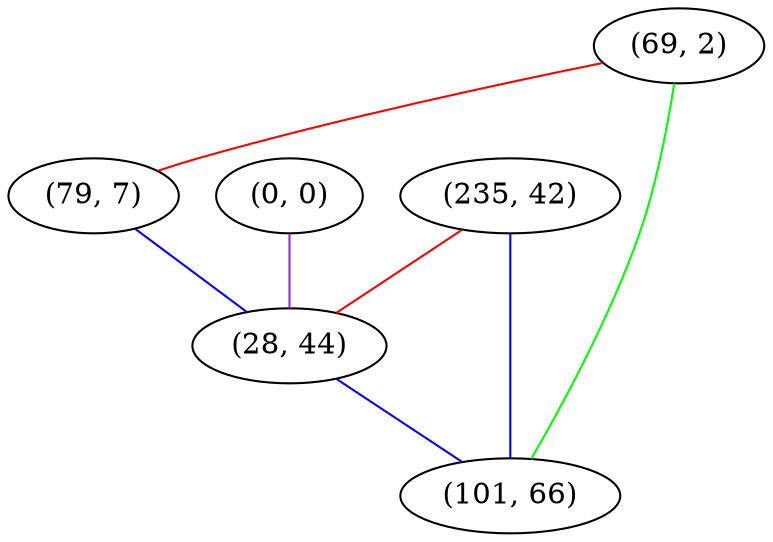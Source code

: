 graph "" {
"(235, 42)";
"(0, 0)";
"(69, 2)";
"(79, 7)";
"(28, 44)";
"(101, 66)";
"(235, 42)" -- "(28, 44)"  [color=red, key=0, weight=1];
"(235, 42)" -- "(101, 66)"  [color=blue, key=0, weight=3];
"(0, 0)" -- "(28, 44)"  [color=purple, key=0, weight=4];
"(69, 2)" -- "(101, 66)"  [color=green, key=0, weight=2];
"(69, 2)" -- "(79, 7)"  [color=red, key=0, weight=1];
"(79, 7)" -- "(28, 44)"  [color=blue, key=0, weight=3];
"(28, 44)" -- "(101, 66)"  [color=blue, key=0, weight=3];
}
